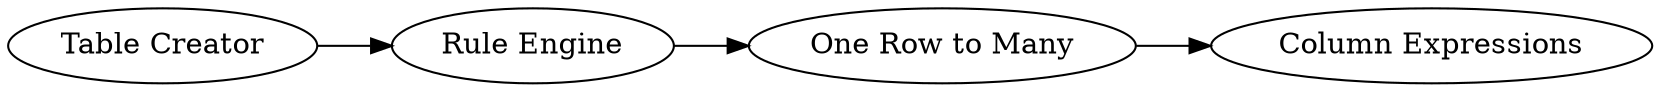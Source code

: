 digraph {
	2 -> 3
	3 -> 4
	1 -> 2
	1 [label="Table Creator"]
	4 [label="Column Expressions"]
	3 [label="One Row to Many"]
	2 [label="Rule Engine"]
	rankdir=LR
}
